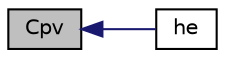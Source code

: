 digraph "Cpv"
{
  bgcolor="transparent";
  edge [fontname="Helvetica",fontsize="10",labelfontname="Helvetica",labelfontsize="10"];
  node [fontname="Helvetica",fontsize="10",shape=record];
  rankdir="LR";
  Node77 [label="Cpv",height=0.2,width=0.4,color="black", fillcolor="grey75", style="filled", fontcolor="black"];
  Node77 -> Node78 [dir="back",color="midnightblue",fontsize="10",style="solid",fontname="Helvetica"];
  Node78 [label="he",height=0.2,width=0.4,color="black",URL="$a32997.html#a51e4b78e8fa1d1a773486d834cb2be8e",tooltip="Enthalpy/Internal energy [J/kg]. "];
}
